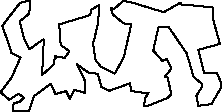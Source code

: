 unitsize(0.001cm);
// 22465.5
draw((2995,264)--(3062,329));
draw((3062,329)--(2993,624));
draw((2993,624)--(2944,632));
draw((2944,632)--(3060,781));
draw((3060,781)--(3023,871));
draw((3023,871)--(2982,949));
draw((2982,949)--(2901,920));
draw((2901,920)--(2740,1101));
draw((2740,1101)--(2834,1512));
draw((2834,1512)--(3007,1524));
draw((3007,1524)--(3332,1049));
draw((3332,1049)--(3452,637));
draw((3452,637)--(3599,514));
draw((3599,514)--(3600,459));
draw((3600,459)--(3503,301));
draw((3503,301)--(3538,125));
draw((3538,125)--(3766,154));
draw((3766,154)--(3946,459));
draw((3946,459)--(3935,540));
draw((3935,540)--(3868,697));
draw((3868,697)--(3642,699));
draw((3642,699)--(3535,1112));
draw((3535,1112)--(3918,1217));
draw((3918,1217)--(3805,1619));
draw((3805,1619)--(3786,1862));
draw((3786,1862)--(3373,1902));
draw((3373,1902)--(3248,1906));
draw((3248,1906)--(3220,1945));
draw((3220,1945)--(2927,1777));
draw((2927,1777)--(2374,1944));
draw((2374,1944)--(2214,1977));
draw((2214,1977)--(2050,1833));
draw((2050,1833)--(1994,1852));
draw((1994,1852)--(2028,1736));
draw((2028,1736)--(2221,1578));
draw((2221,1578)--(2356,1568));
draw((2356,1568)--(2223,990));
draw((2223,990)--(2067,694));
draw((2067,694)--(1819,814));
draw((1819,814)--(1725,927));
draw((1725,927)--(1677,1238));
draw((1677,1238)--(1699,1294));
draw((1699,1294)--(1768,1578));
draw((1768,1578)--(1787,1902));
draw((1787,1902)--(1646,1817));
draw((1646,1817)--(1632,1742));
draw((1632,1742)--(1623,1723));
draw((1623,1723)--(1082,1561));
draw((1082,1561)--(1109,1196));
draw((1109,1196)--(1264,1090));
draw((1264,1090)--(1179,969));
draw((1179,969)--(1009,1001));
draw((1009,1001)--(1021,962));
draw((1021,962)--(997,942));
draw((997,942)--(981,848));
draw((981,848)--(781,670));
draw((781,670)--(811,1295));
draw((811,1295)--(778,1282));
draw((778,1282)--(555,1121));
draw((555,1121)--(464,1302));
draw((464,1302)--(386,1616));
draw((386,1616)--(555,1753));
draw((555,1753)--(571,1982));
draw((571,1982)--(394,1944));
draw((394,1944)--(149,1629));
draw((149,1629)--(80,1533));
draw((80,1533)--(241,1069));
draw((241,1069)--(235,1059));
draw((235,1059)--(401,980));
draw((401,980)--(240,619));
draw((240,619)--(47,363));
draw((47,363)--(202,233));
draw((202,233)--(366,339));
draw((366,339)--(460,267));
draw((460,267)--(387,199));
draw((387,199)--(278,165));
draw((278,165)--(264,36));
draw((264,36)--(547,25));
draw((547,25)--(634,294));
draw((634,294)--(931,512));
draw((931,512)--(1017,333));
draw((1017,333)--(1203,385));
draw((1203,385)--(1272,246));
draw((1272,246)--(1346,408));
draw((1346,408)--(1541,354));
draw((1541,354)--(1529,581));
draw((1529,581)--(1393,859));
draw((1393,859)--(1604,706));
draw((1604,706)--(1766,692));
draw((1766,692)--(1766,678));
draw((1766,678)--(1828,456));
draw((1828,456)--(1962,389));
draw((1962,389)--(2334,523));
draw((2334,523)--(2347,388));
draw((2347,388)--(2597,349));
draw((2597,349)--(2658,360));
draw((2658,360)--(2592,248));
draw((2592,248)--(2581,121));
draw((2581,121)--(2656,128));
draw((2656,128)--(2995,264));
